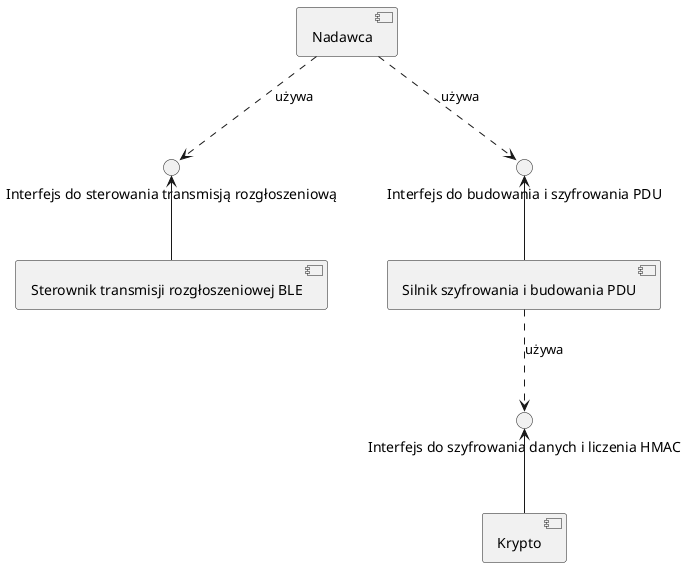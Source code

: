 @startuml

"Interfejs do sterowania transmisją rozgłoszeniową" <-- [Sterownik transmisji rozgłoszeniowej BLE]
"Interfejs do szyfrowania danych i liczenia HMAC" <-- [Krypto]

component [Silnik szyfrowania i budowania PDU]
[Silnik szyfrowania i budowania PDU] ..> "Interfejs do szyfrowania danych i liczenia HMAC" : używa
"Interfejs do budowania i szyfrowania PDU" <--[Silnik szyfrowania i budowania PDU]

component [Nadawca]
[Nadawca] ..> "Interfejs do sterowania transmisją rozgłoszeniową" : używa
[Nadawca] ..> "Interfejs do budowania i szyfrowania PDU" : używa

@enduml
